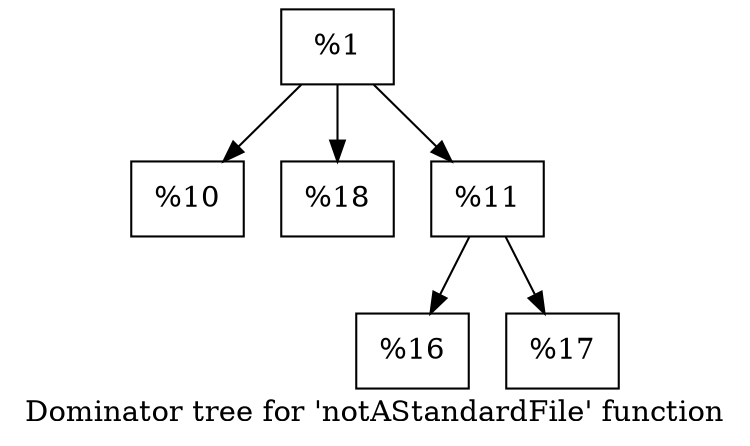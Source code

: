 digraph "Dominator tree for 'notAStandardFile' function" {
	label="Dominator tree for 'notAStandardFile' function";

	Node0x1e84370 [shape=record,label="{%1}"];
	Node0x1e84370 -> Node0x2164240;
	Node0x1e84370 -> Node0x1fc1ad0;
	Node0x1e84370 -> Node0x1fbd5a0;
	Node0x2164240 [shape=record,label="{%10}"];
	Node0x1fc1ad0 [shape=record,label="{%18}"];
	Node0x1fbd5a0 [shape=record,label="{%11}"];
	Node0x1fbd5a0 -> Node0x2131960;
	Node0x1fbd5a0 -> Node0x2227a80;
	Node0x2131960 [shape=record,label="{%16}"];
	Node0x2227a80 [shape=record,label="{%17}"];
}
